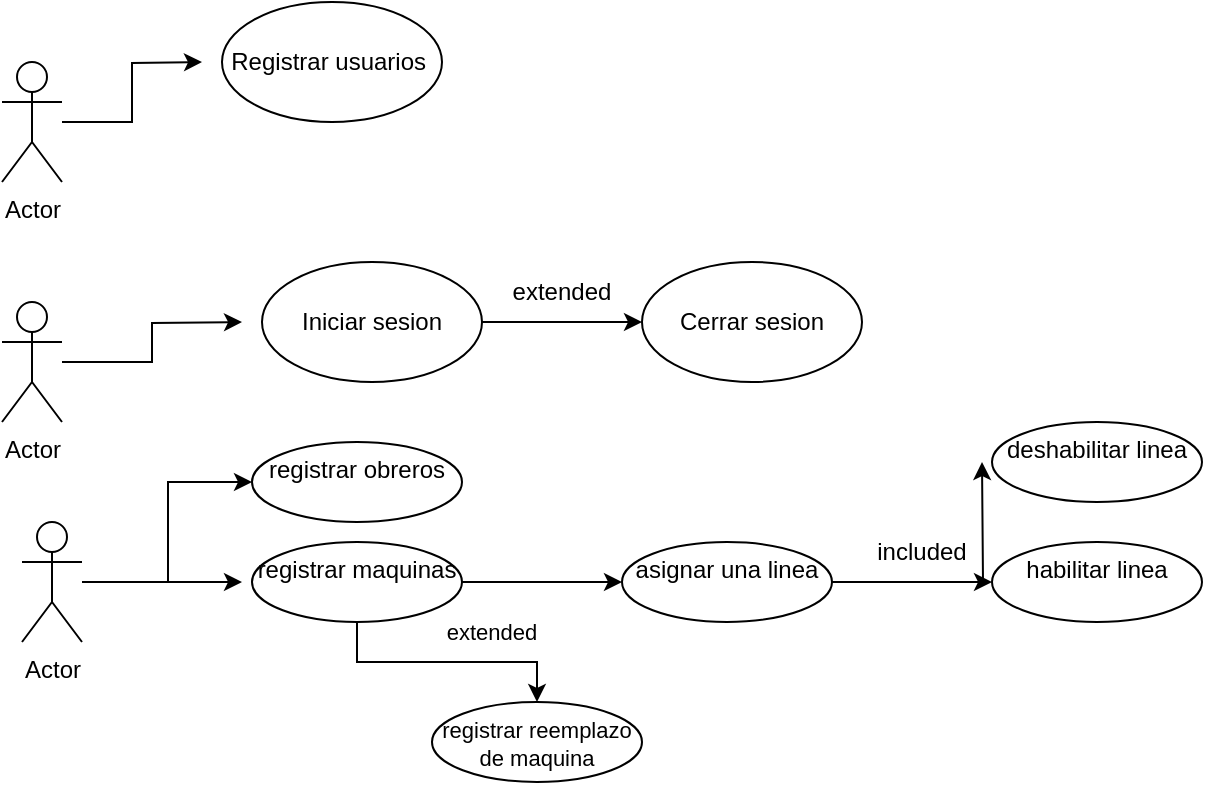 <mxfile version="20.2.7" type="device"><diagram id="wcvRdz1SukDNZMwYP-Rk" name="Página-1"><mxGraphModel dx="1350" dy="539" grid="1" gridSize="10" guides="1" tooltips="1" connect="1" arrows="1" fold="1" page="1" pageScale="1" pageWidth="827" pageHeight="1169" math="0" shadow="0"><root><mxCell id="0"/><mxCell id="1" parent="0"/><mxCell id="XIchm7A3kMfCFUIaN6bs-14" value="" style="edgeStyle=orthogonalEdgeStyle;rounded=0;orthogonalLoop=1;jettySize=auto;html=1;" edge="1" parent="1" source="XIchm7A3kMfCFUIaN6bs-1" target="XIchm7A3kMfCFUIaN6bs-13"><mxGeometry relative="1" as="geometry"/></mxCell><mxCell id="XIchm7A3kMfCFUIaN6bs-1" value="Iniciar sesion" style="ellipse;whiteSpace=wrap;html=1;" vertex="1" parent="1"><mxGeometry x="170" y="160" width="110" height="60" as="geometry"/></mxCell><mxCell id="XIchm7A3kMfCFUIaN6bs-10" style="edgeStyle=orthogonalEdgeStyle;rounded=0;orthogonalLoop=1;jettySize=auto;html=1;" edge="1" parent="1" source="XIchm7A3kMfCFUIaN6bs-3"><mxGeometry relative="1" as="geometry"><mxPoint x="160" y="190" as="targetPoint"/></mxGeometry></mxCell><mxCell id="XIchm7A3kMfCFUIaN6bs-3" value="Actor" style="shape=umlActor;verticalLabelPosition=bottom;verticalAlign=top;html=1;outlineConnect=0;" vertex="1" parent="1"><mxGeometry x="40" y="180" width="30" height="60" as="geometry"/></mxCell><mxCell id="XIchm7A3kMfCFUIaN6bs-11" style="edgeStyle=orthogonalEdgeStyle;rounded=0;orthogonalLoop=1;jettySize=auto;html=1;" edge="1" parent="1" source="XIchm7A3kMfCFUIaN6bs-4"><mxGeometry relative="1" as="geometry"><mxPoint x="140" y="60" as="targetPoint"/></mxGeometry></mxCell><mxCell id="XIchm7A3kMfCFUIaN6bs-4" value="Actor" style="shape=umlActor;verticalLabelPosition=bottom;verticalAlign=top;html=1;outlineConnect=0;" vertex="1" parent="1"><mxGeometry x="40" y="60" width="30" height="60" as="geometry"/></mxCell><mxCell id="XIchm7A3kMfCFUIaN6bs-12" value="Registrar usuarios&amp;nbsp;" style="ellipse;whiteSpace=wrap;html=1;" vertex="1" parent="1"><mxGeometry x="150" y="30" width="110" height="60" as="geometry"/></mxCell><mxCell id="XIchm7A3kMfCFUIaN6bs-13" value="Cerrar sesion" style="ellipse;whiteSpace=wrap;html=1;" vertex="1" parent="1"><mxGeometry x="360" y="160" width="110" height="60" as="geometry"/></mxCell><mxCell id="XIchm7A3kMfCFUIaN6bs-15" value="extended" style="text;html=1;strokeColor=none;fillColor=none;align=center;verticalAlign=middle;whiteSpace=wrap;rounded=0;" vertex="1" parent="1"><mxGeometry x="290" y="160" width="60" height="30" as="geometry"/></mxCell><mxCell id="XIchm7A3kMfCFUIaN6bs-18" value="" style="edgeStyle=orthogonalEdgeStyle;rounded=0;orthogonalLoop=1;jettySize=auto;html=1;" edge="1" parent="1" source="XIchm7A3kMfCFUIaN6bs-16" target="XIchm7A3kMfCFUIaN6bs-17"><mxGeometry relative="1" as="geometry"><Array as="points"><mxPoint x="123" y="320"/><mxPoint x="123" y="270"/></Array></mxGeometry></mxCell><mxCell id="XIchm7A3kMfCFUIaN6bs-19" style="edgeStyle=orthogonalEdgeStyle;rounded=0;orthogonalLoop=1;jettySize=auto;html=1;" edge="1" parent="1" source="XIchm7A3kMfCFUIaN6bs-16"><mxGeometry relative="1" as="geometry"><mxPoint x="160" y="320" as="targetPoint"/></mxGeometry></mxCell><mxCell id="XIchm7A3kMfCFUIaN6bs-16" value="Actor" style="shape=umlActor;verticalLabelPosition=bottom;verticalAlign=top;html=1;outlineConnect=0;" vertex="1" parent="1"><mxGeometry x="50" y="290" width="30" height="60" as="geometry"/></mxCell><mxCell id="XIchm7A3kMfCFUIaN6bs-17" value="registrar obreros" style="ellipse;whiteSpace=wrap;html=1;verticalAlign=top;" vertex="1" parent="1"><mxGeometry x="165" y="250" width="105" height="40" as="geometry"/></mxCell><mxCell id="XIchm7A3kMfCFUIaN6bs-22" value="" style="edgeStyle=orthogonalEdgeStyle;rounded=0;orthogonalLoop=1;jettySize=auto;html=1;" edge="1" parent="1" source="XIchm7A3kMfCFUIaN6bs-20" target="XIchm7A3kMfCFUIaN6bs-21"><mxGeometry relative="1" as="geometry"/></mxCell><mxCell id="XIchm7A3kMfCFUIaN6bs-29" value="" style="edgeStyle=orthogonalEdgeStyle;rounded=0;orthogonalLoop=1;jettySize=auto;html=1;" edge="1" parent="1" source="XIchm7A3kMfCFUIaN6bs-20" target="XIchm7A3kMfCFUIaN6bs-28"><mxGeometry relative="1" as="geometry"/></mxCell><mxCell id="XIchm7A3kMfCFUIaN6bs-20" value="registrar maquinas" style="ellipse;whiteSpace=wrap;html=1;verticalAlign=top;" vertex="1" parent="1"><mxGeometry x="165" y="300" width="105" height="40" as="geometry"/></mxCell><mxCell id="XIchm7A3kMfCFUIaN6bs-24" value="" style="edgeStyle=orthogonalEdgeStyle;rounded=0;orthogonalLoop=1;jettySize=auto;html=1;" edge="1" parent="1" source="XIchm7A3kMfCFUIaN6bs-21" target="XIchm7A3kMfCFUIaN6bs-23"><mxGeometry relative="1" as="geometry"/></mxCell><mxCell id="XIchm7A3kMfCFUIaN6bs-25" style="edgeStyle=orthogonalEdgeStyle;rounded=0;orthogonalLoop=1;jettySize=auto;html=1;exitX=1;exitY=0.5;exitDx=0;exitDy=0;" edge="1" parent="1" source="XIchm7A3kMfCFUIaN6bs-21"><mxGeometry relative="1" as="geometry"><mxPoint x="530" y="260" as="targetPoint"/></mxGeometry></mxCell><mxCell id="XIchm7A3kMfCFUIaN6bs-21" value="asignar una linea" style="ellipse;whiteSpace=wrap;html=1;verticalAlign=top;" vertex="1" parent="1"><mxGeometry x="350" y="300" width="105" height="40" as="geometry"/></mxCell><mxCell id="XIchm7A3kMfCFUIaN6bs-23" value="habilitar linea" style="ellipse;whiteSpace=wrap;html=1;verticalAlign=top;" vertex="1" parent="1"><mxGeometry x="535" y="300" width="105" height="40" as="geometry"/></mxCell><mxCell id="XIchm7A3kMfCFUIaN6bs-26" value="deshabilitar linea" style="ellipse;whiteSpace=wrap;html=1;verticalAlign=top;" vertex="1" parent="1"><mxGeometry x="535" y="240" width="105" height="40" as="geometry"/></mxCell><mxCell id="XIchm7A3kMfCFUIaN6bs-27" value="included&lt;br&gt;" style="text;html=1;strokeColor=none;fillColor=none;align=center;verticalAlign=middle;whiteSpace=wrap;rounded=0;" vertex="1" parent="1"><mxGeometry x="470" y="290" width="60" height="30" as="geometry"/></mxCell><mxCell id="XIchm7A3kMfCFUIaN6bs-28" value="&lt;font style=&quot;font-size: 11px;&quot;&gt;registrar reemplazo de maquina&lt;/font&gt;" style="ellipse;whiteSpace=wrap;html=1;verticalAlign=top;" vertex="1" parent="1"><mxGeometry x="255" y="380" width="105" height="40" as="geometry"/></mxCell><mxCell id="XIchm7A3kMfCFUIaN6bs-30" value="extended" style="text;html=1;strokeColor=none;fillColor=none;align=center;verticalAlign=middle;whiteSpace=wrap;rounded=0;fontSize=11;" vertex="1" parent="1"><mxGeometry x="255" y="330" width="60" height="30" as="geometry"/></mxCell></root></mxGraphModel></diagram></mxfile>
